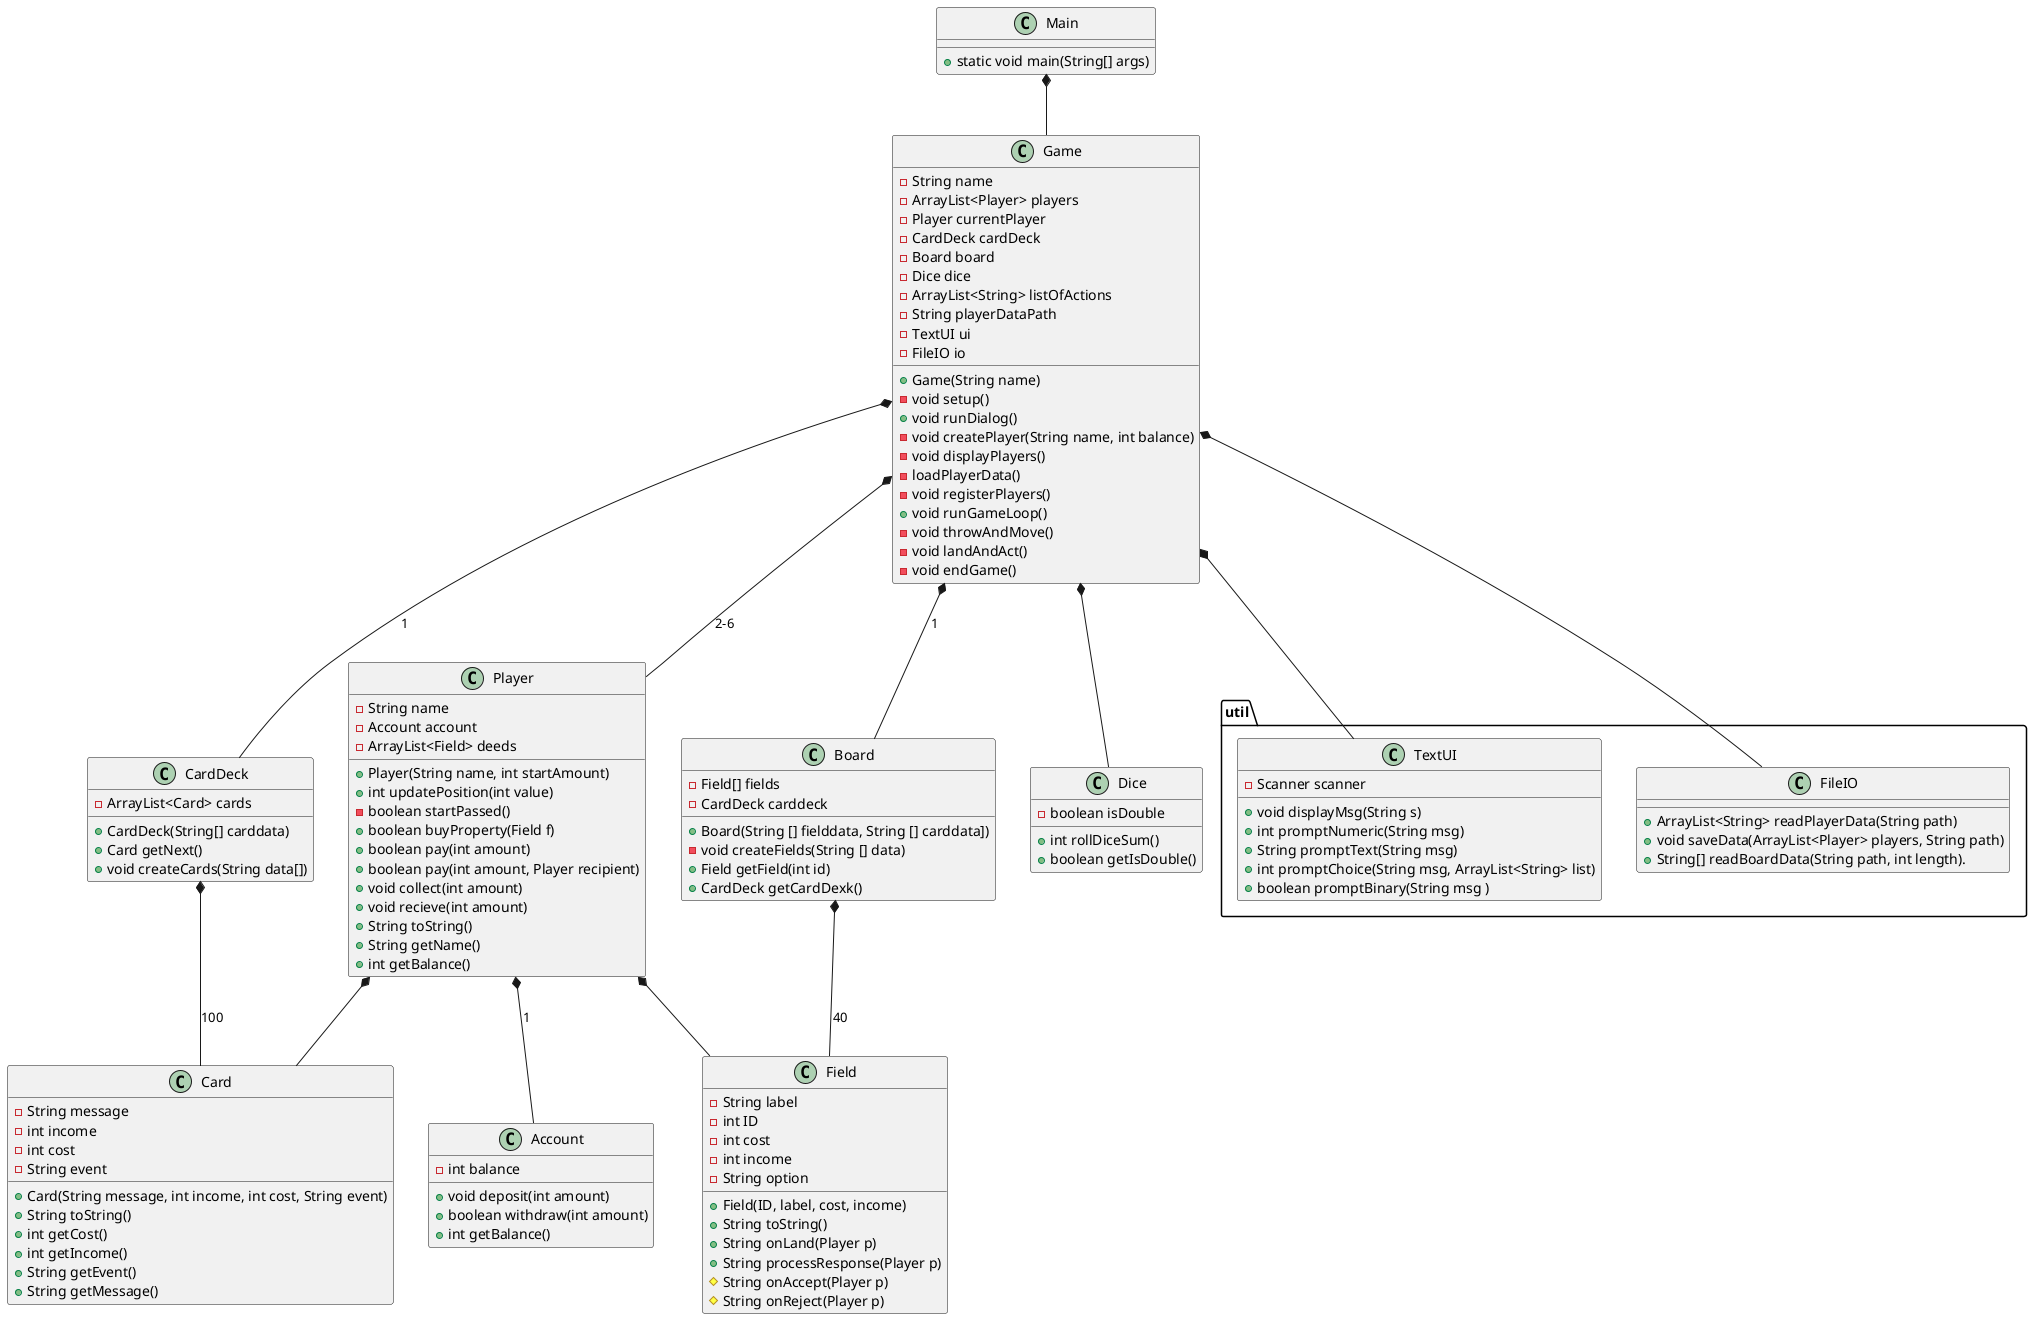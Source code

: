 @startuml
class Main{
+ static void main(String[] args)
}




class Game{
 - String name
 - ArrayList<Player> players
 - Player currentPlayer
 - CardDeck cardDeck
 - Board board
 - Dice dice
 'utilities
  - ArrayList<String> listOfActions
  - String playerDataPath
  - TextUI ui
  - FileIO io
  'Contructor
 + Game(String name)
 'Methods
 - void setup()
 + void runDialog()
 - void createPlayer(String name, int balance)
 - void displayPlayers()
  - loadPlayerData()
 - void registerPlayers()
 + void runGameLoop()
 - void throwAndMove()
 - void landAndAct()
 - void endGame()

}

class Player{
- String name
- Account account
- ArrayList<Field> deeds
+ Player(String name, int startAmount)
+ int updatePosition(int value)
- boolean startPassed()
+ boolean buyProperty(Field f)
+ boolean pay(int amount)
+ boolean pay(int amount, Player recipient)
+ void collect(int amount)
+ void recieve(int amount)
+ String toString()
+ String getName()
+ int getBalance()
}
class Account{
- int balance
+ void deposit(int amount)
+ boolean withdraw(int amount)
+ int getBalance()
}



class Field{
- String label
 - int ID
 - int cost
 - int income
 - String option
 + Field(ID, label, cost, income)
 + String toString()
 + String onLand(Player p)
 + String processResponse(Player p)
 # String onAccept(Player p)
 # String onReject(Player p)
}
class Board{
 - Field[] fields
 - CardDeck carddeck
 + Board(String [] fielddata, String [] carddata])
 - void createFields(String [] data)
 + Field getField(int id)
 + CardDeck getCardDexk()
}

class CardDeck {
- ArrayList<Card> cards
+ CardDeck(String[] carddata)
+ Card getNext()
+ void createCards(String data[])
}
class Card{
-String message
-int income
-int cost
-String event
+Card(String message, int income, int cost, String event)
+String toString()
+ int getCost()
+ int getIncome()
+ String getEvent()
+ String getMessage()
}

class Dice{
 - boolean isDouble
 +int rollDiceSum()
 +boolean getIsDouble()
 }
package "util" {
class TextUI{
- Scanner scanner
+ void displayMsg(String s)
+ int promptNumeric(String msg)
+ String promptText(String msg)
+ int promptChoice(String msg, ArrayList<String> list)
+ boolean promptBinary(String msg )
}
class FileIO{
+ ArrayList<String> readPlayerData(String path)
+ void saveData(ArrayList<Player> players, String path)
+ String[] readBoardData(String path, int length).
}
}

Game *-- TextUI
Main *-- Game
Game *-- Player: 2-6
Game *-- FileIO
Player *-- Account:1
Game *-- Board:1
Board *-- Field:40
Game *-- CardDeck:1
CardDeck *-- Card:100
Game *-- Dice
Player *-- Card
Player *-- Field

@enduml